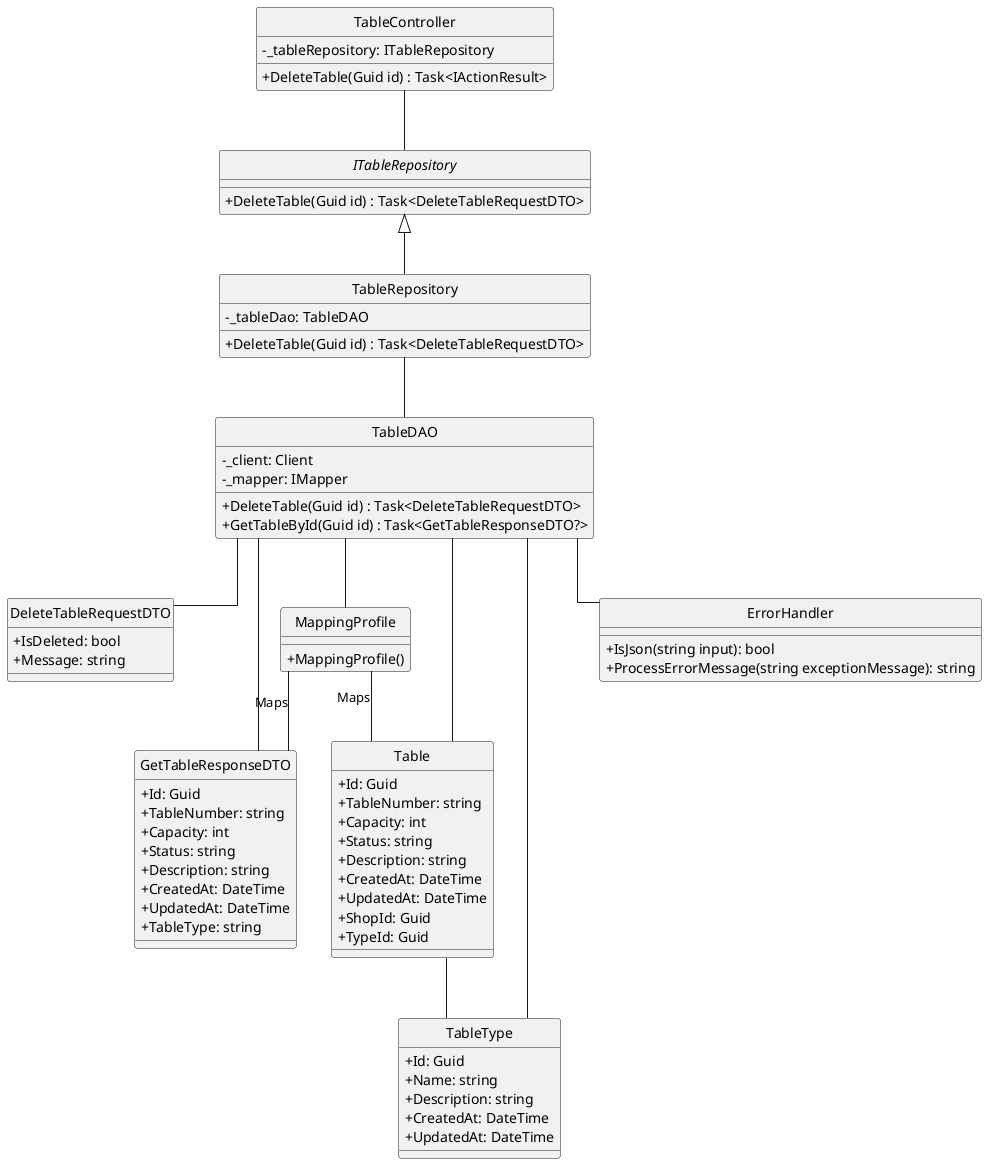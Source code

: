 @startuml
hide circle
skinparam classAttributeIconSize 0
skinparam linetype ortho

class TableController {
    - _tableRepository: ITableRepository
    + DeleteTable(Guid id) : Task<IActionResult> 
}

interface ITableRepository {
    + DeleteTable(Guid id) : Task<DeleteTableRequestDTO> 
}

class TableRepository {
    - _tableDao: TableDAO
    + DeleteTable(Guid id) : Task<DeleteTableRequestDTO>
}

class TableDAO {
    - _client: Client
    - _mapper: IMapper
    + DeleteTable(Guid id) : Task<DeleteTableRequestDTO>
    + GetTableById(Guid id) : Task<GetTableResponseDTO?>
}

class DeleteTableRequestDTO {
    + IsDeleted: bool
    + Message: string
}

class GetTableResponseDTO {
    + Id: Guid
    + TableNumber: string
    + Capacity: int
    + Status: string
    + Description: string
    + CreatedAt: DateTime
    + UpdatedAt: DateTime
    + TableType: string
}

class Table {
    + Id: Guid
    + TableNumber: string
    + Capacity: int
    + Status: string
    + Description: string
    + CreatedAt: DateTime
    + UpdatedAt: DateTime
    + ShopId: Guid
    + TypeId: Guid
}

class MappingProfile {
  + MappingProfile()
}

class TableType {
    + Id: Guid
    + Name: string
    + Description: string
    + CreatedAt: DateTime
    + UpdatedAt: DateTime
}

class ErrorHandler {
    + IsJson(string input): bool
    + ProcessErrorMessage(string exceptionMessage): string
}

TableController -- ITableRepository
ITableRepository <|-- TableRepository
TableRepository -- TableDAO
TableDAO -- Table
TableDAO -- TableType
TableDAO -- GetTableResponseDTO
TableDAO -- DeleteTableRequestDTO
TableDAO -- MappingProfile
TableDAO -- ErrorHandler

Table -- TableType
MappingProfile -- Table : Maps
MappingProfile -- GetTableResponseDTO : Maps

@enduml

